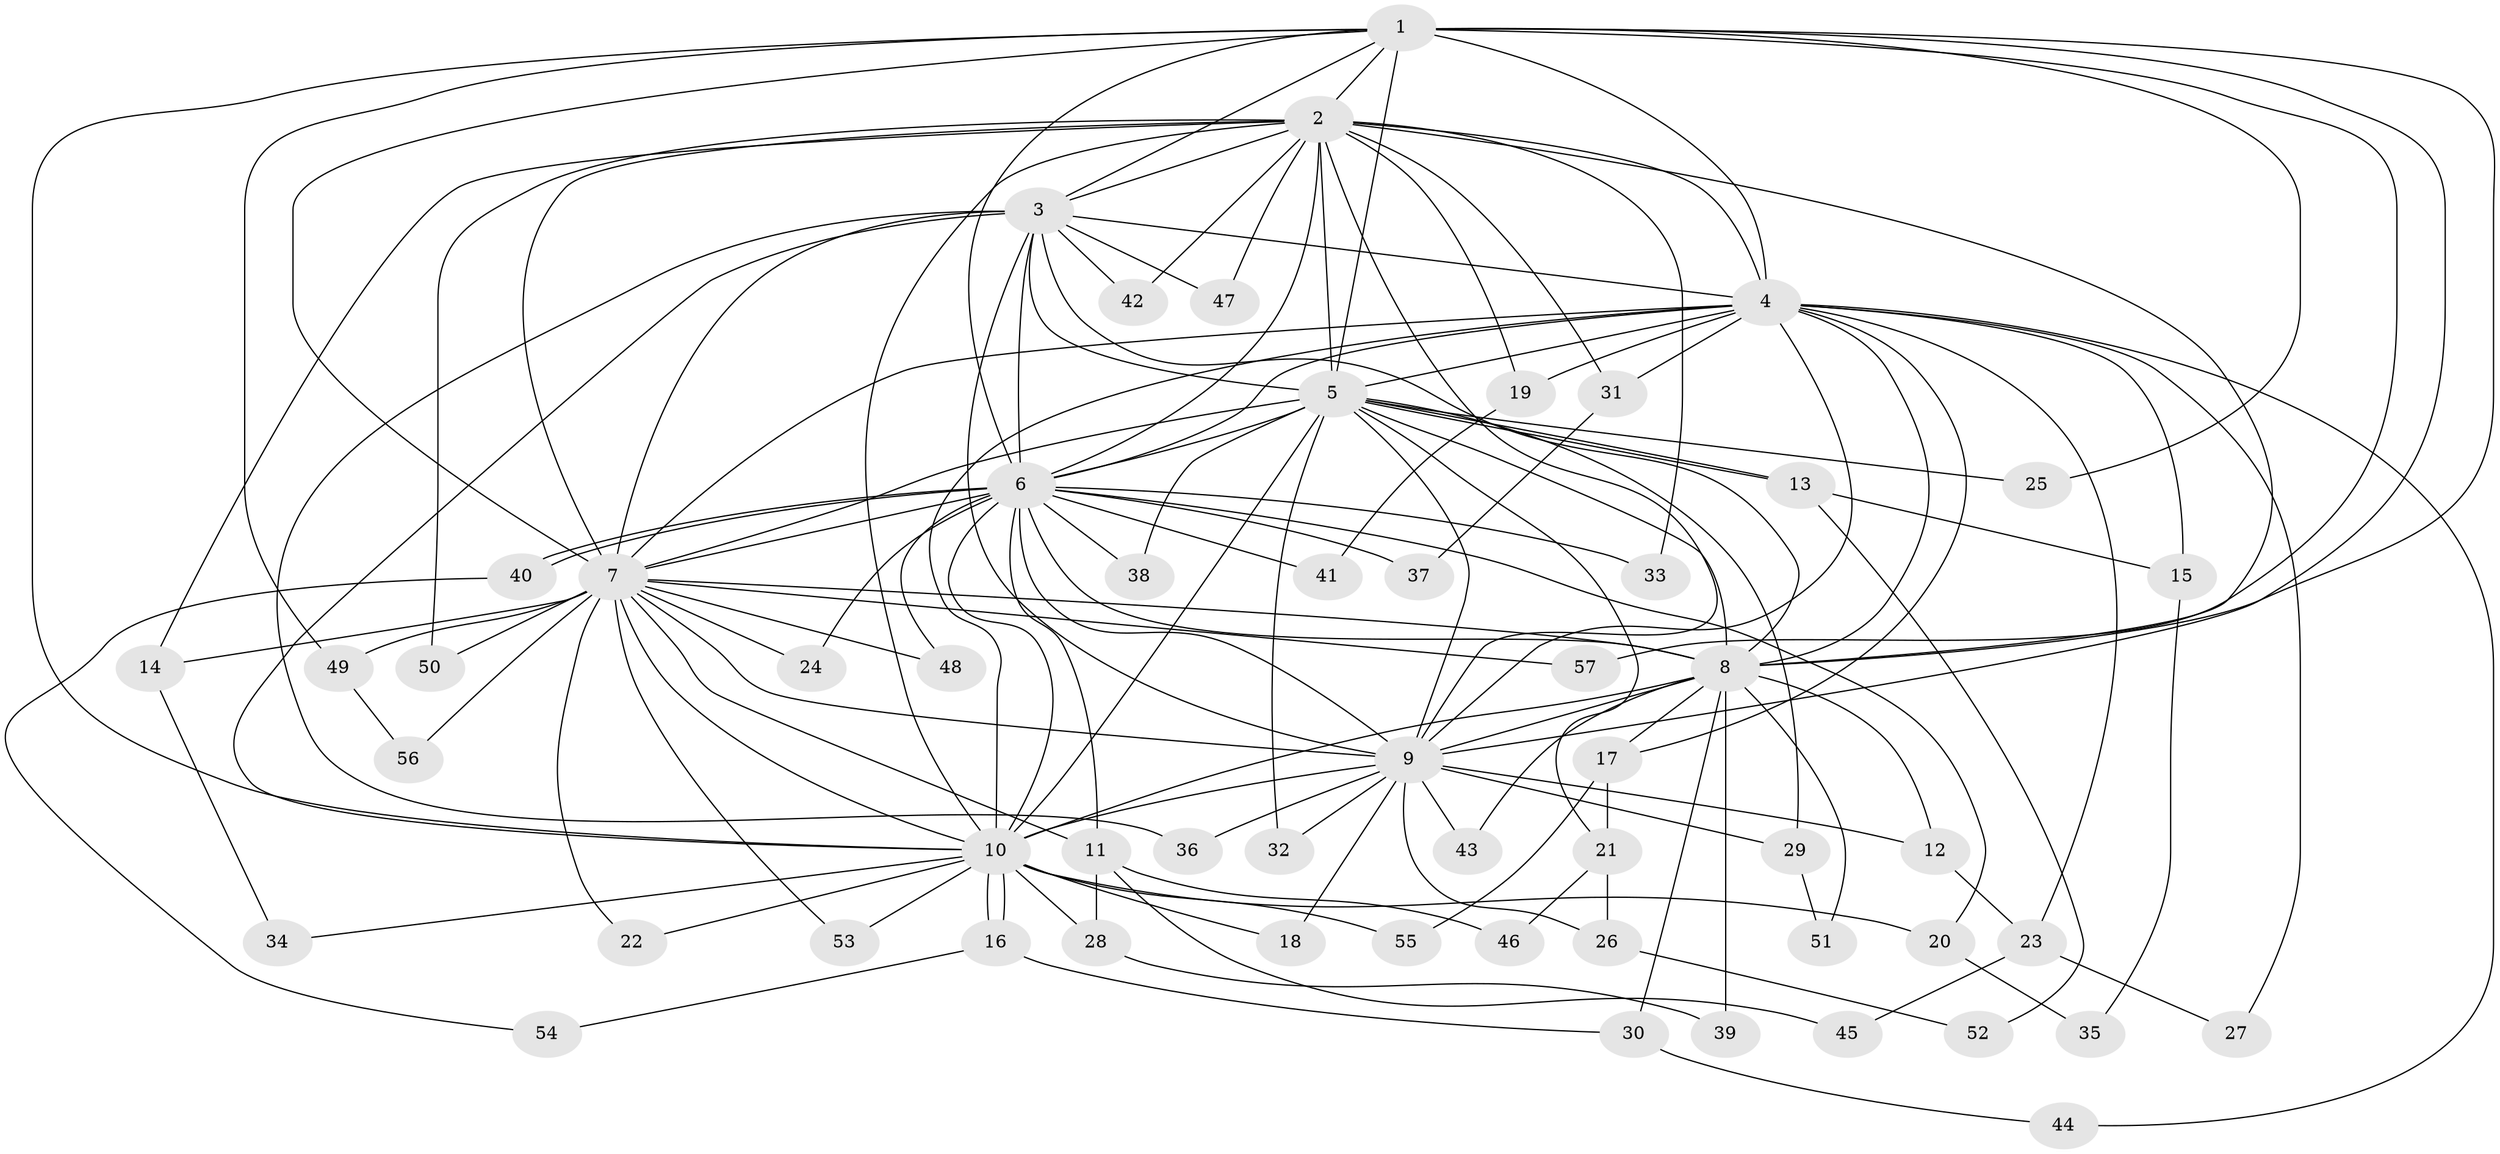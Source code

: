 // Generated by graph-tools (version 1.1) at 2025/11/02/27/25 16:11:03]
// undirected, 57 vertices, 139 edges
graph export_dot {
graph [start="1"]
  node [color=gray90,style=filled];
  1;
  2;
  3;
  4;
  5;
  6;
  7;
  8;
  9;
  10;
  11;
  12;
  13;
  14;
  15;
  16;
  17;
  18;
  19;
  20;
  21;
  22;
  23;
  24;
  25;
  26;
  27;
  28;
  29;
  30;
  31;
  32;
  33;
  34;
  35;
  36;
  37;
  38;
  39;
  40;
  41;
  42;
  43;
  44;
  45;
  46;
  47;
  48;
  49;
  50;
  51;
  52;
  53;
  54;
  55;
  56;
  57;
  1 -- 2;
  1 -- 3;
  1 -- 4;
  1 -- 5;
  1 -- 6;
  1 -- 7;
  1 -- 8;
  1 -- 9;
  1 -- 10;
  1 -- 25;
  1 -- 49;
  1 -- 57;
  2 -- 3;
  2 -- 4;
  2 -- 5;
  2 -- 6;
  2 -- 7;
  2 -- 8;
  2 -- 9;
  2 -- 10;
  2 -- 14;
  2 -- 19;
  2 -- 31;
  2 -- 33;
  2 -- 42;
  2 -- 47;
  2 -- 50;
  3 -- 4;
  3 -- 5;
  3 -- 6;
  3 -- 7;
  3 -- 8;
  3 -- 9;
  3 -- 10;
  3 -- 36;
  3 -- 42;
  3 -- 47;
  4 -- 5;
  4 -- 6;
  4 -- 7;
  4 -- 8;
  4 -- 9;
  4 -- 10;
  4 -- 15;
  4 -- 17;
  4 -- 19;
  4 -- 23;
  4 -- 27;
  4 -- 31;
  4 -- 44;
  5 -- 6;
  5 -- 7;
  5 -- 8;
  5 -- 9;
  5 -- 10;
  5 -- 13;
  5 -- 13;
  5 -- 21;
  5 -- 25;
  5 -- 29;
  5 -- 32;
  5 -- 38;
  6 -- 7;
  6 -- 8;
  6 -- 9;
  6 -- 10;
  6 -- 11;
  6 -- 20;
  6 -- 24;
  6 -- 33;
  6 -- 37;
  6 -- 38;
  6 -- 40;
  6 -- 40;
  6 -- 41;
  6 -- 48;
  7 -- 8;
  7 -- 9;
  7 -- 10;
  7 -- 11;
  7 -- 14;
  7 -- 22;
  7 -- 24;
  7 -- 48;
  7 -- 49;
  7 -- 50;
  7 -- 53;
  7 -- 56;
  7 -- 57;
  8 -- 9;
  8 -- 10;
  8 -- 12;
  8 -- 17;
  8 -- 30;
  8 -- 39;
  8 -- 43;
  8 -- 51;
  9 -- 10;
  9 -- 12;
  9 -- 18;
  9 -- 26;
  9 -- 29;
  9 -- 32;
  9 -- 36;
  9 -- 43;
  10 -- 16;
  10 -- 16;
  10 -- 18;
  10 -- 20;
  10 -- 22;
  10 -- 28;
  10 -- 34;
  10 -- 53;
  10 -- 55;
  11 -- 28;
  11 -- 45;
  11 -- 46;
  12 -- 23;
  13 -- 15;
  13 -- 52;
  14 -- 34;
  15 -- 35;
  16 -- 30;
  16 -- 54;
  17 -- 21;
  17 -- 55;
  19 -- 41;
  20 -- 35;
  21 -- 26;
  21 -- 46;
  23 -- 27;
  23 -- 45;
  26 -- 52;
  28 -- 39;
  29 -- 51;
  30 -- 44;
  31 -- 37;
  40 -- 54;
  49 -- 56;
}
